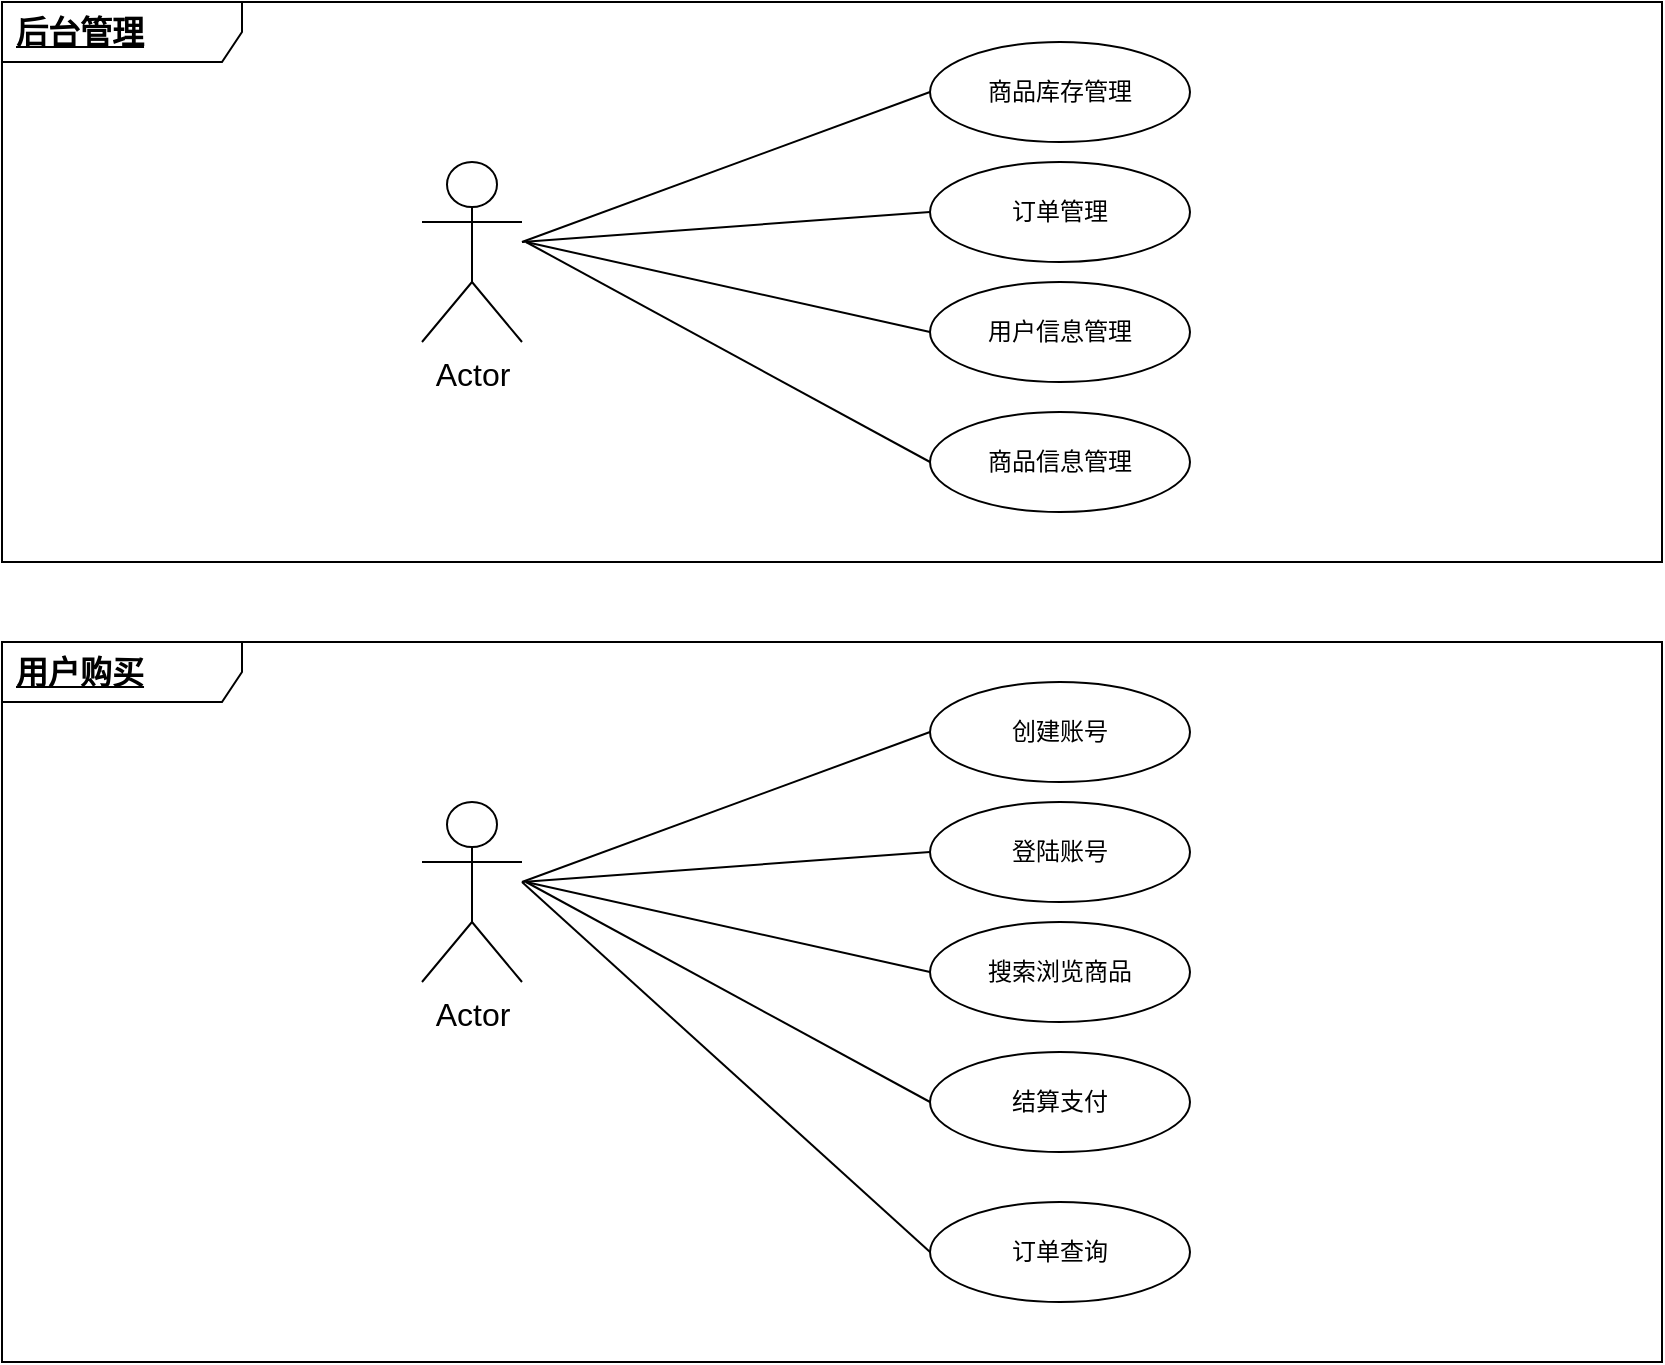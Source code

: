 <mxfile version="20.3.0" type="device"><diagram id="uCge09vuHEHFddwbk7-d" name="Page-1"><mxGraphModel dx="3133" dy="1265" grid="1" gridSize="10" guides="1" tooltips="1" connect="1" arrows="1" fold="1" page="1" pageScale="1" pageWidth="827" pageHeight="1169" math="0" shadow="0"><root><mxCell id="0"/><mxCell id="1" parent="0"/><mxCell id="FZVQFNDtau6C1kinMKHY-10" value="&lt;div style=&quot;text-align: center;&quot;&gt;&lt;span style=&quot;font-size: 16px;&quot;&gt;&lt;b&gt;&lt;u&gt;用户购买&lt;/u&gt;&lt;/b&gt;&lt;/span&gt;&lt;/div&gt;" style="shape=umlFrame;whiteSpace=wrap;html=1;width=120;height=30;boundedLbl=1;verticalAlign=middle;align=left;spacingLeft=5;fontSize=15;fillColor=none;" vertex="1" parent="1"><mxGeometry x="-380" y="700" width="830" height="360" as="geometry"/></mxCell><mxCell id="ni51FiB8h9C_B713Kg_L-140" value="&lt;div style=&quot;text-align: center;&quot;&gt;&lt;span style=&quot;font-size: 16px;&quot;&gt;&lt;b&gt;&lt;u&gt;后台管理&lt;/u&gt;&lt;/b&gt;&lt;/span&gt;&lt;/div&gt;" style="shape=umlFrame;whiteSpace=wrap;html=1;width=120;height=30;boundedLbl=1;verticalAlign=middle;align=left;spacingLeft=5;fontSize=15;fillColor=none;" parent="1" vertex="1"><mxGeometry x="-380" y="380" width="830" height="280" as="geometry"/></mxCell><mxCell id="87Q0-yF6agQ6O_MBCrua-6" value="" style="endArrow=none;html=1;rounded=0;entryX=0;entryY=0.5;entryDx=0;entryDy=0;" parent="1" target="87Q0-yF6agQ6O_MBCrua-8" edge="1"><mxGeometry width="50" height="50" relative="1" as="geometry"><mxPoint x="-120" y="500" as="sourcePoint"/><mxPoint x="-39.403" y="484.851" as="targetPoint"/></mxGeometry></mxCell><mxCell id="87Q0-yF6agQ6O_MBCrua-8" value="商品库存管理" style="ellipse;whiteSpace=wrap;html=1;" parent="1" vertex="1"><mxGeometry x="84" y="400" width="130" height="50" as="geometry"/></mxCell><mxCell id="ni51FiB8h9C_B713Kg_L-3" value="订单管理" style="ellipse;whiteSpace=wrap;html=1;" parent="1" vertex="1"><mxGeometry x="84" y="460" width="130" height="50" as="geometry"/></mxCell><mxCell id="ni51FiB8h9C_B713Kg_L-5" value="商品信息管理" style="ellipse;whiteSpace=wrap;html=1;" parent="1" vertex="1"><mxGeometry x="84" y="585" width="130" height="50" as="geometry"/></mxCell><mxCell id="ni51FiB8h9C_B713Kg_L-6" value="" style="endArrow=none;html=1;rounded=0;exitX=1;exitY=0.333;exitDx=0;exitDy=0;exitPerimeter=0;entryX=0;entryY=0.5;entryDx=0;entryDy=0;" parent="1" target="ni51FiB8h9C_B713Kg_L-3" edge="1"><mxGeometry width="50" height="50" relative="1" as="geometry"><mxPoint x="-120" y="500" as="sourcePoint"/><mxPoint x="-30" y="490" as="targetPoint"/><Array as="points"/></mxGeometry></mxCell><mxCell id="ni51FiB8h9C_B713Kg_L-19" value="用户信息管理" style="ellipse;whiteSpace=wrap;html=1;" parent="1" vertex="1"><mxGeometry x="84" y="520" width="130" height="50" as="geometry"/></mxCell><mxCell id="ni51FiB8h9C_B713Kg_L-20" value="" style="endArrow=none;html=1;rounded=0;fontSize=16;entryX=0;entryY=0.5;entryDx=0;entryDy=0;" parent="1" target="ni51FiB8h9C_B713Kg_L-19" edge="1"><mxGeometry width="50" height="50" relative="1" as="geometry"><mxPoint x="-118" y="500" as="sourcePoint"/><mxPoint x="192" y="520" as="targetPoint"/></mxGeometry></mxCell><mxCell id="ni51FiB8h9C_B713Kg_L-22" value="" style="endArrow=none;html=1;rounded=0;fontSize=16;entryX=0;entryY=0.5;entryDx=0;entryDy=0;" parent="1" target="ni51FiB8h9C_B713Kg_L-5" edge="1"><mxGeometry width="50" height="50" relative="1" as="geometry"><mxPoint x="-118" y="500" as="sourcePoint"/><mxPoint x="212" y="535" as="targetPoint"/></mxGeometry></mxCell><mxCell id="ni51FiB8h9C_B713Kg_L-37" value="Actor" style="shape=umlActor;verticalLabelPosition=bottom;verticalAlign=top;html=1;fontSize=16;fillColor=none;" parent="1" vertex="1"><mxGeometry x="-170" y="460" width="50" height="90" as="geometry"/></mxCell><mxCell id="FZVQFNDtau6C1kinMKHY-1" value="" style="endArrow=none;html=1;rounded=0;entryX=0;entryY=0.5;entryDx=0;entryDy=0;" edge="1" parent="1" target="FZVQFNDtau6C1kinMKHY-2"><mxGeometry width="50" height="50" relative="1" as="geometry"><mxPoint x="-120" y="820" as="sourcePoint"/><mxPoint x="-39.403" y="804.851" as="targetPoint"/></mxGeometry></mxCell><mxCell id="FZVQFNDtau6C1kinMKHY-2" value="创建账号" style="ellipse;whiteSpace=wrap;html=1;" vertex="1" parent="1"><mxGeometry x="84" y="720" width="130" height="50" as="geometry"/></mxCell><mxCell id="FZVQFNDtau6C1kinMKHY-3" value="登陆账号" style="ellipse;whiteSpace=wrap;html=1;" vertex="1" parent="1"><mxGeometry x="84" y="780" width="130" height="50" as="geometry"/></mxCell><mxCell id="FZVQFNDtau6C1kinMKHY-4" value="结算支付" style="ellipse;whiteSpace=wrap;html=1;" vertex="1" parent="1"><mxGeometry x="84" y="905" width="130" height="50" as="geometry"/></mxCell><mxCell id="FZVQFNDtau6C1kinMKHY-5" value="" style="endArrow=none;html=1;rounded=0;exitX=1;exitY=0.333;exitDx=0;exitDy=0;exitPerimeter=0;entryX=0;entryY=0.5;entryDx=0;entryDy=0;" edge="1" parent="1" target="FZVQFNDtau6C1kinMKHY-3"><mxGeometry width="50" height="50" relative="1" as="geometry"><mxPoint x="-120" y="820" as="sourcePoint"/><mxPoint x="-30" y="810" as="targetPoint"/><Array as="points"/></mxGeometry></mxCell><mxCell id="FZVQFNDtau6C1kinMKHY-6" value="搜索浏览商品" style="ellipse;whiteSpace=wrap;html=1;" vertex="1" parent="1"><mxGeometry x="84" y="840" width="130" height="50" as="geometry"/></mxCell><mxCell id="FZVQFNDtau6C1kinMKHY-7" value="" style="endArrow=none;html=1;rounded=0;fontSize=16;entryX=0;entryY=0.5;entryDx=0;entryDy=0;" edge="1" parent="1" target="FZVQFNDtau6C1kinMKHY-6"><mxGeometry width="50" height="50" relative="1" as="geometry"><mxPoint x="-118" y="820" as="sourcePoint"/><mxPoint x="192" y="840" as="targetPoint"/></mxGeometry></mxCell><mxCell id="FZVQFNDtau6C1kinMKHY-8" value="" style="endArrow=none;html=1;rounded=0;fontSize=16;entryX=0;entryY=0.5;entryDx=0;entryDy=0;" edge="1" parent="1" target="FZVQFNDtau6C1kinMKHY-4"><mxGeometry width="50" height="50" relative="1" as="geometry"><mxPoint x="-118" y="820" as="sourcePoint"/><mxPoint x="212" y="855" as="targetPoint"/></mxGeometry></mxCell><mxCell id="FZVQFNDtau6C1kinMKHY-9" value="Actor" style="shape=umlActor;verticalLabelPosition=bottom;verticalAlign=top;html=1;fontSize=16;fillColor=none;" vertex="1" parent="1"><mxGeometry x="-170" y="780" width="50" height="90" as="geometry"/></mxCell><mxCell id="FZVQFNDtau6C1kinMKHY-11" value="订单查询" style="ellipse;whiteSpace=wrap;html=1;" vertex="1" parent="1"><mxGeometry x="84" y="980" width="130" height="50" as="geometry"/></mxCell><mxCell id="FZVQFNDtau6C1kinMKHY-12" value="" style="endArrow=none;html=1;rounded=0;fontSize=16;entryX=0;entryY=0.5;entryDx=0;entryDy=0;" edge="1" parent="1" target="FZVQFNDtau6C1kinMKHY-11"><mxGeometry width="50" height="50" relative="1" as="geometry"><mxPoint x="-120" y="820" as="sourcePoint"/><mxPoint x="222" y="865" as="targetPoint"/></mxGeometry></mxCell></root></mxGraphModel></diagram></mxfile>